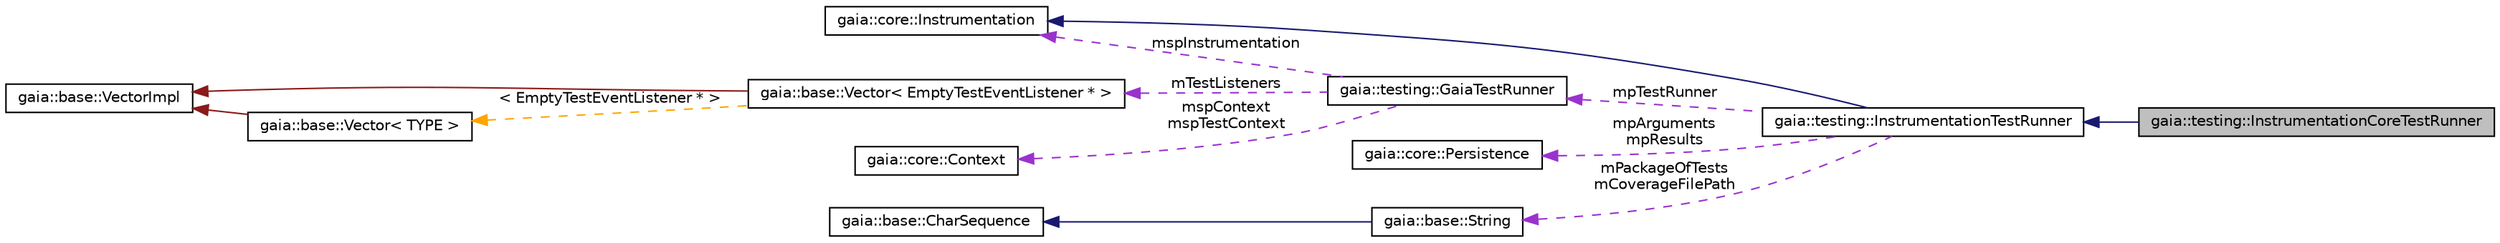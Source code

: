 digraph G
{
  edge [fontname="Helvetica",fontsize="10",labelfontname="Helvetica",labelfontsize="10"];
  node [fontname="Helvetica",fontsize="10",shape=record];
  rankdir=LR;
  Node1 [label="gaia::testing::InstrumentationCoreTestRunner",height=0.2,width=0.4,color="black", fillcolor="grey75", style="filled" fontcolor="black"];
  Node2 -> Node1 [dir=back,color="midnightblue",fontsize="10",style="solid",fontname="Helvetica"];
  Node2 [label="gaia::testing::InstrumentationTestRunner",height=0.2,width=0.4,color="black", fillcolor="white", style="filled",URL="$d6/d4d/classgaia_1_1testing_1_1_instrumentation_test_runner.html",tooltip="An gaia::core::Instrumentation that runs various types of gtest::TestCases against an Gaia package (a..."];
  Node3 -> Node2 [dir=back,color="midnightblue",fontsize="10",style="solid",fontname="Helvetica"];
  Node3 [label="gaia::core::Instrumentation",height=0.2,width=0.4,color="black", fillcolor="white", style="filled",URL="$d2/d5f/classgaia_1_1core_1_1_instrumentation.html",tooltip="Base class for implementing application Instrumentation."];
  Node4 -> Node2 [dir=back,color="darkorchid3",fontsize="10",style="dashed",label="mpArguments\nmpResults",fontname="Helvetica"];
  Node4 [label="gaia::core::Persistence",height=0.2,width=0.4,color="black", fillcolor="white", style="filled",URL="$d8/d47/classgaia_1_1core_1_1_persistence.html",tooltip="A mapping from String values to various primitive types."];
  Node5 -> Node2 [dir=back,color="darkorchid3",fontsize="10",style="dashed",label="mPackageOfTests\nmCoverageFilePath",fontname="Helvetica"];
  Node5 [label="gaia::base::String",height=0.2,width=0.4,color="black", fillcolor="white", style="filled",URL="$d2/ddb/classgaia_1_1base_1_1_string.html",tooltip="A String is represented by array of UTF-16 values, such that Unicode supplementary characters (code p..."];
  Node6 -> Node5 [dir=back,color="midnightblue",fontsize="10",style="solid",fontname="Helvetica"];
  Node6 [label="gaia::base::CharSequence",height=0.2,width=0.4,color="black", fillcolor="white", style="filled",URL="$d1/d0f/classgaia_1_1base_1_1_char_sequence.html",tooltip="This interface represents an ordered set of characters and defines the methods to probe them..."];
  Node7 -> Node2 [dir=back,color="darkorchid3",fontsize="10",style="dashed",label="mpTestRunner",fontname="Helvetica"];
  Node7 [label="gaia::testing::GaiaTestRunner",height=0.2,width=0.4,color="black", fillcolor="white", style="filled",URL="$d4/dac/classgaia_1_1testing_1_1_gaia_test_runner.html"];
  Node8 -> Node7 [dir=back,color="darkorchid3",fontsize="10",style="dashed",label="mTestListeners",fontname="Helvetica"];
  Node8 [label="gaia::base::Vector\< EmptyTestEventListener * \>",height=0.2,width=0.4,color="black", fillcolor="white", style="filled",URL="$df/d5d/classgaia_1_1base_1_1_vector.html"];
  Node9 -> Node8 [dir=back,color="firebrick4",fontsize="10",style="solid",fontname="Helvetica"];
  Node9 [label="gaia::base::VectorImpl",height=0.2,width=0.4,color="black", fillcolor="white", style="filled",URL="$d0/d21/classgaia_1_1base_1_1_vector_impl.html",tooltip="Implements vector data structure equipped with copy-on-write mechanism."];
  Node10 -> Node8 [dir=back,color="orange",fontsize="10",style="dashed",label="\< EmptyTestEventListener * \>",fontname="Helvetica"];
  Node10 [label="gaia::base::Vector\< TYPE \>",height=0.2,width=0.4,color="black", fillcolor="white", style="filled",URL="$df/d5d/classgaia_1_1base_1_1_vector.html",tooltip="This class implements the vector data structure."];
  Node9 -> Node10 [dir=back,color="firebrick4",fontsize="10",style="solid",fontname="Helvetica"];
  Node3 -> Node7 [dir=back,color="darkorchid3",fontsize="10",style="dashed",label="mspInstrumentation",fontname="Helvetica"];
  Node11 -> Node7 [dir=back,color="darkorchid3",fontsize="10",style="dashed",label="mspContext\nmspTestContext",fontname="Helvetica"];
  Node11 [label="gaia::core::Context",height=0.2,width=0.4,color="black", fillcolor="white", style="filled",URL="$d0/d05/classgaia_1_1core_1_1_context.html",tooltip="Interface to global information about an application environment."];
}
